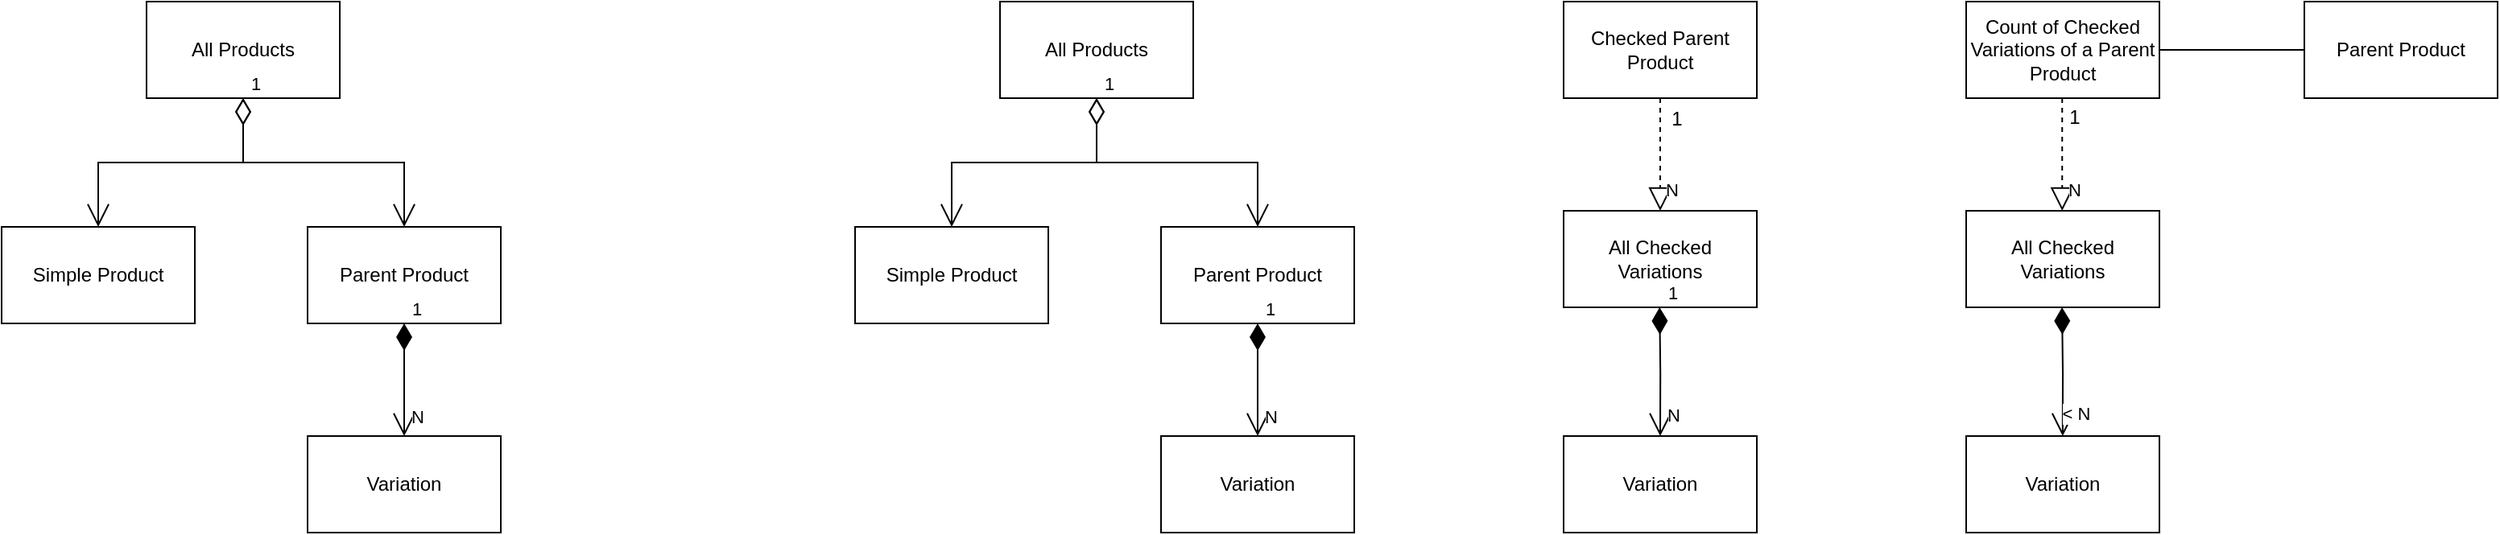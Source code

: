 <mxfile version="24.8.3">
  <diagram name="Page-1" id="fxwGUeWTSbPMi8nCqgoY">
    <mxGraphModel dx="1226" dy="729" grid="1" gridSize="10" guides="1" tooltips="1" connect="1" arrows="1" fold="1" page="1" pageScale="1" pageWidth="850" pageHeight="1100" math="0" shadow="0">
      <root>
        <mxCell id="0" />
        <mxCell id="1" parent="0" />
        <mxCell id="fe5YU-rTOIOcSovbXRHe-1" value="All Products" style="rounded=0;whiteSpace=wrap;html=1;" vertex="1" parent="1">
          <mxGeometry x="160" y="180" width="120" height="60" as="geometry" />
        </mxCell>
        <mxCell id="fe5YU-rTOIOcSovbXRHe-2" value="Simple Product" style="rounded=0;whiteSpace=wrap;html=1;" vertex="1" parent="1">
          <mxGeometry x="70" y="320" width="120" height="60" as="geometry" />
        </mxCell>
        <mxCell id="fe5YU-rTOIOcSovbXRHe-3" value="Parent Product" style="rounded=0;whiteSpace=wrap;html=1;" vertex="1" parent="1">
          <mxGeometry x="260" y="320" width="120" height="60" as="geometry" />
        </mxCell>
        <mxCell id="fe5YU-rTOIOcSovbXRHe-5" value="Variation" style="rounded=0;whiteSpace=wrap;html=1;" vertex="1" parent="1">
          <mxGeometry x="260" y="450" width="120" height="60" as="geometry" />
        </mxCell>
        <mxCell id="fe5YU-rTOIOcSovbXRHe-9" value="1" style="endArrow=open;html=1;endSize=12;startArrow=diamondThin;startSize=14;startFill=1;edgeStyle=orthogonalEdgeStyle;align=left;verticalAlign=bottom;rounded=0;entryX=0.5;entryY=0;entryDx=0;entryDy=0;exitX=0.5;exitY=1;exitDx=0;exitDy=0;" edge="1" parent="1" source="fe5YU-rTOIOcSovbXRHe-3" target="fe5YU-rTOIOcSovbXRHe-5">
          <mxGeometry x="-1" y="3" relative="1" as="geometry">
            <mxPoint x="430" y="380" as="sourcePoint" />
            <mxPoint x="400" y="450" as="targetPoint" />
            <mxPoint as="offset" />
          </mxGeometry>
        </mxCell>
        <mxCell id="fe5YU-rTOIOcSovbXRHe-16" value="N" style="edgeLabel;html=1;align=center;verticalAlign=middle;resizable=0;points=[];" vertex="1" connectable="0" parent="fe5YU-rTOIOcSovbXRHe-9">
          <mxGeometry x="0.66" y="8" relative="1" as="geometry">
            <mxPoint as="offset" />
          </mxGeometry>
        </mxCell>
        <mxCell id="fe5YU-rTOIOcSovbXRHe-12" value="1" style="endArrow=open;html=1;endSize=12;startArrow=diamondThin;startSize=14;startFill=0;edgeStyle=orthogonalEdgeStyle;align=left;verticalAlign=bottom;rounded=0;entryX=0.5;entryY=0;entryDx=0;entryDy=0;exitX=0.5;exitY=1;exitDx=0;exitDy=0;" edge="1" parent="1" source="fe5YU-rTOIOcSovbXRHe-1" target="fe5YU-rTOIOcSovbXRHe-3">
          <mxGeometry x="-1" y="3" relative="1" as="geometry">
            <mxPoint x="230" y="280" as="sourcePoint" />
            <mxPoint x="340" y="360" as="targetPoint" />
          </mxGeometry>
        </mxCell>
        <mxCell id="fe5YU-rTOIOcSovbXRHe-15" value="1" style="endArrow=open;html=1;endSize=12;startArrow=diamondThin;startSize=14;startFill=0;edgeStyle=orthogonalEdgeStyle;align=left;verticalAlign=bottom;rounded=0;entryX=0.5;entryY=0;entryDx=0;entryDy=0;exitX=0.5;exitY=1;exitDx=0;exitDy=0;" edge="1" parent="1" source="fe5YU-rTOIOcSovbXRHe-1" target="fe5YU-rTOIOcSovbXRHe-2">
          <mxGeometry x="-1" y="3" relative="1" as="geometry">
            <mxPoint x="100" y="280" as="sourcePoint" />
            <mxPoint x="260" y="280" as="targetPoint" />
          </mxGeometry>
        </mxCell>
        <mxCell id="fe5YU-rTOIOcSovbXRHe-19" value="All Products" style="rounded=0;whiteSpace=wrap;html=1;" vertex="1" parent="1">
          <mxGeometry x="690" y="180" width="120" height="60" as="geometry" />
        </mxCell>
        <mxCell id="fe5YU-rTOIOcSovbXRHe-20" value="Simple Product" style="rounded=0;whiteSpace=wrap;html=1;" vertex="1" parent="1">
          <mxGeometry x="600" y="320" width="120" height="60" as="geometry" />
        </mxCell>
        <mxCell id="fe5YU-rTOIOcSovbXRHe-21" value="Parent Product" style="rounded=0;whiteSpace=wrap;html=1;" vertex="1" parent="1">
          <mxGeometry x="790" y="320" width="120" height="60" as="geometry" />
        </mxCell>
        <mxCell id="fe5YU-rTOIOcSovbXRHe-22" value="Variation" style="rounded=0;whiteSpace=wrap;html=1;" vertex="1" parent="1">
          <mxGeometry x="790" y="450" width="120" height="60" as="geometry" />
        </mxCell>
        <mxCell id="fe5YU-rTOIOcSovbXRHe-23" value="1" style="endArrow=open;html=1;endSize=12;startArrow=diamondThin;startSize=14;startFill=1;edgeStyle=orthogonalEdgeStyle;align=left;verticalAlign=bottom;rounded=0;entryX=0.5;entryY=0;entryDx=0;entryDy=0;exitX=0.5;exitY=1;exitDx=0;exitDy=0;" edge="1" parent="1" source="fe5YU-rTOIOcSovbXRHe-21" target="fe5YU-rTOIOcSovbXRHe-22">
          <mxGeometry x="-1" y="3" relative="1" as="geometry">
            <mxPoint x="960" y="380" as="sourcePoint" />
            <mxPoint x="930" y="450" as="targetPoint" />
            <mxPoint as="offset" />
          </mxGeometry>
        </mxCell>
        <mxCell id="fe5YU-rTOIOcSovbXRHe-24" value="N" style="edgeLabel;html=1;align=center;verticalAlign=middle;resizable=0;points=[];" vertex="1" connectable="0" parent="fe5YU-rTOIOcSovbXRHe-23">
          <mxGeometry x="0.66" y="8" relative="1" as="geometry">
            <mxPoint as="offset" />
          </mxGeometry>
        </mxCell>
        <mxCell id="fe5YU-rTOIOcSovbXRHe-25" value="1" style="endArrow=open;html=1;endSize=12;startArrow=diamondThin;startSize=14;startFill=0;edgeStyle=orthogonalEdgeStyle;align=left;verticalAlign=bottom;rounded=0;entryX=0.5;entryY=0;entryDx=0;entryDy=0;exitX=0.5;exitY=1;exitDx=0;exitDy=0;" edge="1" parent="1" source="fe5YU-rTOIOcSovbXRHe-19" target="fe5YU-rTOIOcSovbXRHe-21">
          <mxGeometry x="-1" y="3" relative="1" as="geometry">
            <mxPoint x="760" y="280" as="sourcePoint" />
            <mxPoint x="870" y="360" as="targetPoint" />
          </mxGeometry>
        </mxCell>
        <mxCell id="fe5YU-rTOIOcSovbXRHe-26" value="1" style="endArrow=open;html=1;endSize=12;startArrow=diamondThin;startSize=14;startFill=0;edgeStyle=orthogonalEdgeStyle;align=left;verticalAlign=bottom;rounded=0;entryX=0.5;entryY=0;entryDx=0;entryDy=0;exitX=0.5;exitY=1;exitDx=0;exitDy=0;" edge="1" parent="1" source="fe5YU-rTOIOcSovbXRHe-19" target="fe5YU-rTOIOcSovbXRHe-20">
          <mxGeometry x="-1" y="3" relative="1" as="geometry">
            <mxPoint x="630" y="280" as="sourcePoint" />
            <mxPoint x="790" y="280" as="targetPoint" />
          </mxGeometry>
        </mxCell>
        <mxCell id="fe5YU-rTOIOcSovbXRHe-27" value="Checked Parent Product" style="rounded=0;whiteSpace=wrap;html=1;" vertex="1" parent="1">
          <mxGeometry x="1040" y="180" width="120" height="60" as="geometry" />
        </mxCell>
        <mxCell id="fe5YU-rTOIOcSovbXRHe-28" value="All Checked Variations" style="rounded=0;whiteSpace=wrap;html=1;" vertex="1" parent="1">
          <mxGeometry x="1040" y="310" width="120" height="60" as="geometry" />
        </mxCell>
        <mxCell id="fe5YU-rTOIOcSovbXRHe-29" value="" style="endArrow=block;dashed=1;endFill=0;endSize=12;html=1;rounded=0;entryX=0.5;entryY=0;entryDx=0;entryDy=0;exitX=0.5;exitY=1;exitDx=0;exitDy=0;" edge="1" parent="1" source="fe5YU-rTOIOcSovbXRHe-27" target="fe5YU-rTOIOcSovbXRHe-28">
          <mxGeometry width="160" relative="1" as="geometry">
            <mxPoint x="1030" y="170" as="sourcePoint" />
            <mxPoint x="1190" y="170" as="targetPoint" />
          </mxGeometry>
        </mxCell>
        <mxCell id="fe5YU-rTOIOcSovbXRHe-30" value="N" style="edgeLabel;html=1;align=center;verticalAlign=middle;resizable=0;points=[];" vertex="1" connectable="0" parent="fe5YU-rTOIOcSovbXRHe-29">
          <mxGeometry x="0.611" y="7" relative="1" as="geometry">
            <mxPoint as="offset" />
          </mxGeometry>
        </mxCell>
        <mxCell id="fe5YU-rTOIOcSovbXRHe-31" value="1" style="text;html=1;align=center;verticalAlign=middle;resizable=0;points=[];autosize=1;strokeColor=none;fillColor=none;" vertex="1" parent="1">
          <mxGeometry x="1095" y="238" width="30" height="30" as="geometry" />
        </mxCell>
        <mxCell id="fe5YU-rTOIOcSovbXRHe-32" value="Count of Checked Variations of a Parent Product" style="rounded=0;whiteSpace=wrap;html=1;" vertex="1" parent="1">
          <mxGeometry x="1290" y="180" width="120" height="60" as="geometry" />
        </mxCell>
        <mxCell id="fe5YU-rTOIOcSovbXRHe-35" value="All Checked Variations" style="rounded=0;whiteSpace=wrap;html=1;" vertex="1" parent="1">
          <mxGeometry x="1290" y="310" width="120" height="60" as="geometry" />
        </mxCell>
        <mxCell id="fe5YU-rTOIOcSovbXRHe-36" value="" style="endArrow=block;dashed=1;endFill=0;endSize=12;html=1;rounded=0;entryX=0.5;entryY=0;entryDx=0;entryDy=0;exitX=0.5;exitY=1;exitDx=0;exitDy=0;" edge="1" parent="1">
          <mxGeometry width="160" relative="1" as="geometry">
            <mxPoint x="1349.62" y="240" as="sourcePoint" />
            <mxPoint x="1349.62" y="310" as="targetPoint" />
          </mxGeometry>
        </mxCell>
        <mxCell id="fe5YU-rTOIOcSovbXRHe-37" value="N" style="edgeLabel;html=1;align=center;verticalAlign=middle;resizable=0;points=[];" vertex="1" connectable="0" parent="fe5YU-rTOIOcSovbXRHe-36">
          <mxGeometry x="0.611" y="7" relative="1" as="geometry">
            <mxPoint as="offset" />
          </mxGeometry>
        </mxCell>
        <mxCell id="fe5YU-rTOIOcSovbXRHe-38" value="1" style="text;html=1;align=center;verticalAlign=middle;resizable=0;points=[];autosize=1;strokeColor=none;fillColor=none;" vertex="1" parent="1">
          <mxGeometry x="1342" y="237" width="30" height="30" as="geometry" />
        </mxCell>
        <mxCell id="fe5YU-rTOIOcSovbXRHe-39" value="Variation" style="rounded=0;whiteSpace=wrap;html=1;" vertex="1" parent="1">
          <mxGeometry x="1040" y="450" width="120" height="60" as="geometry" />
        </mxCell>
        <mxCell id="fe5YU-rTOIOcSovbXRHe-40" value="1" style="endArrow=open;html=1;endSize=12;startArrow=diamondThin;startSize=14;startFill=1;edgeStyle=orthogonalEdgeStyle;align=left;verticalAlign=bottom;rounded=0;entryX=0.5;entryY=0;entryDx=0;entryDy=0;exitX=0.5;exitY=1;exitDx=0;exitDy=0;" edge="1" parent="1" target="fe5YU-rTOIOcSovbXRHe-39">
          <mxGeometry x="-1" y="3" relative="1" as="geometry">
            <mxPoint x="1099.62" y="370" as="sourcePoint" />
            <mxPoint x="1099.62" y="440" as="targetPoint" />
            <mxPoint as="offset" />
          </mxGeometry>
        </mxCell>
        <mxCell id="fe5YU-rTOIOcSovbXRHe-41" value="N" style="edgeLabel;html=1;align=center;verticalAlign=middle;resizable=0;points=[];" vertex="1" connectable="0" parent="fe5YU-rTOIOcSovbXRHe-40">
          <mxGeometry x="0.66" y="8" relative="1" as="geometry">
            <mxPoint as="offset" />
          </mxGeometry>
        </mxCell>
        <mxCell id="fe5YU-rTOIOcSovbXRHe-45" value="Variation" style="rounded=0;whiteSpace=wrap;html=1;" vertex="1" parent="1">
          <mxGeometry x="1290" y="450" width="120" height="60" as="geometry" />
        </mxCell>
        <mxCell id="fe5YU-rTOIOcSovbXRHe-46" value="" style="endArrow=open;html=1;endSize=12;startArrow=diamondThin;startSize=14;startFill=1;edgeStyle=orthogonalEdgeStyle;align=left;verticalAlign=bottom;rounded=0;entryX=0.5;entryY=0;entryDx=0;entryDy=0;exitX=0.5;exitY=1;exitDx=0;exitDy=0;" edge="1" parent="1">
          <mxGeometry x="-1" y="3" relative="1" as="geometry">
            <mxPoint x="1349.54" y="370" as="sourcePoint" />
            <mxPoint x="1349.92" y="450" as="targetPoint" />
            <mxPoint as="offset" />
          </mxGeometry>
        </mxCell>
        <mxCell id="fe5YU-rTOIOcSovbXRHe-47" value="&amp;lt; N" style="edgeLabel;html=1;align=center;verticalAlign=middle;resizable=0;points=[];" vertex="1" connectable="0" parent="fe5YU-rTOIOcSovbXRHe-46">
          <mxGeometry x="0.66" y="8" relative="1" as="geometry">
            <mxPoint as="offset" />
          </mxGeometry>
        </mxCell>
        <mxCell id="fe5YU-rTOIOcSovbXRHe-49" value="Parent Product" style="rounded=0;whiteSpace=wrap;html=1;" vertex="1" parent="1">
          <mxGeometry x="1500" y="180" width="120" height="60" as="geometry" />
        </mxCell>
        <mxCell id="fe5YU-rTOIOcSovbXRHe-53" value="" style="line;strokeWidth=1;fillColor=none;align=left;verticalAlign=middle;spacingTop=-1;spacingLeft=3;spacingRight=3;rotatable=0;labelPosition=right;points=[];portConstraint=eastwest;strokeColor=inherit;" vertex="1" parent="1">
          <mxGeometry x="1410" y="206" width="90" height="8" as="geometry" />
        </mxCell>
      </root>
    </mxGraphModel>
  </diagram>
</mxfile>
